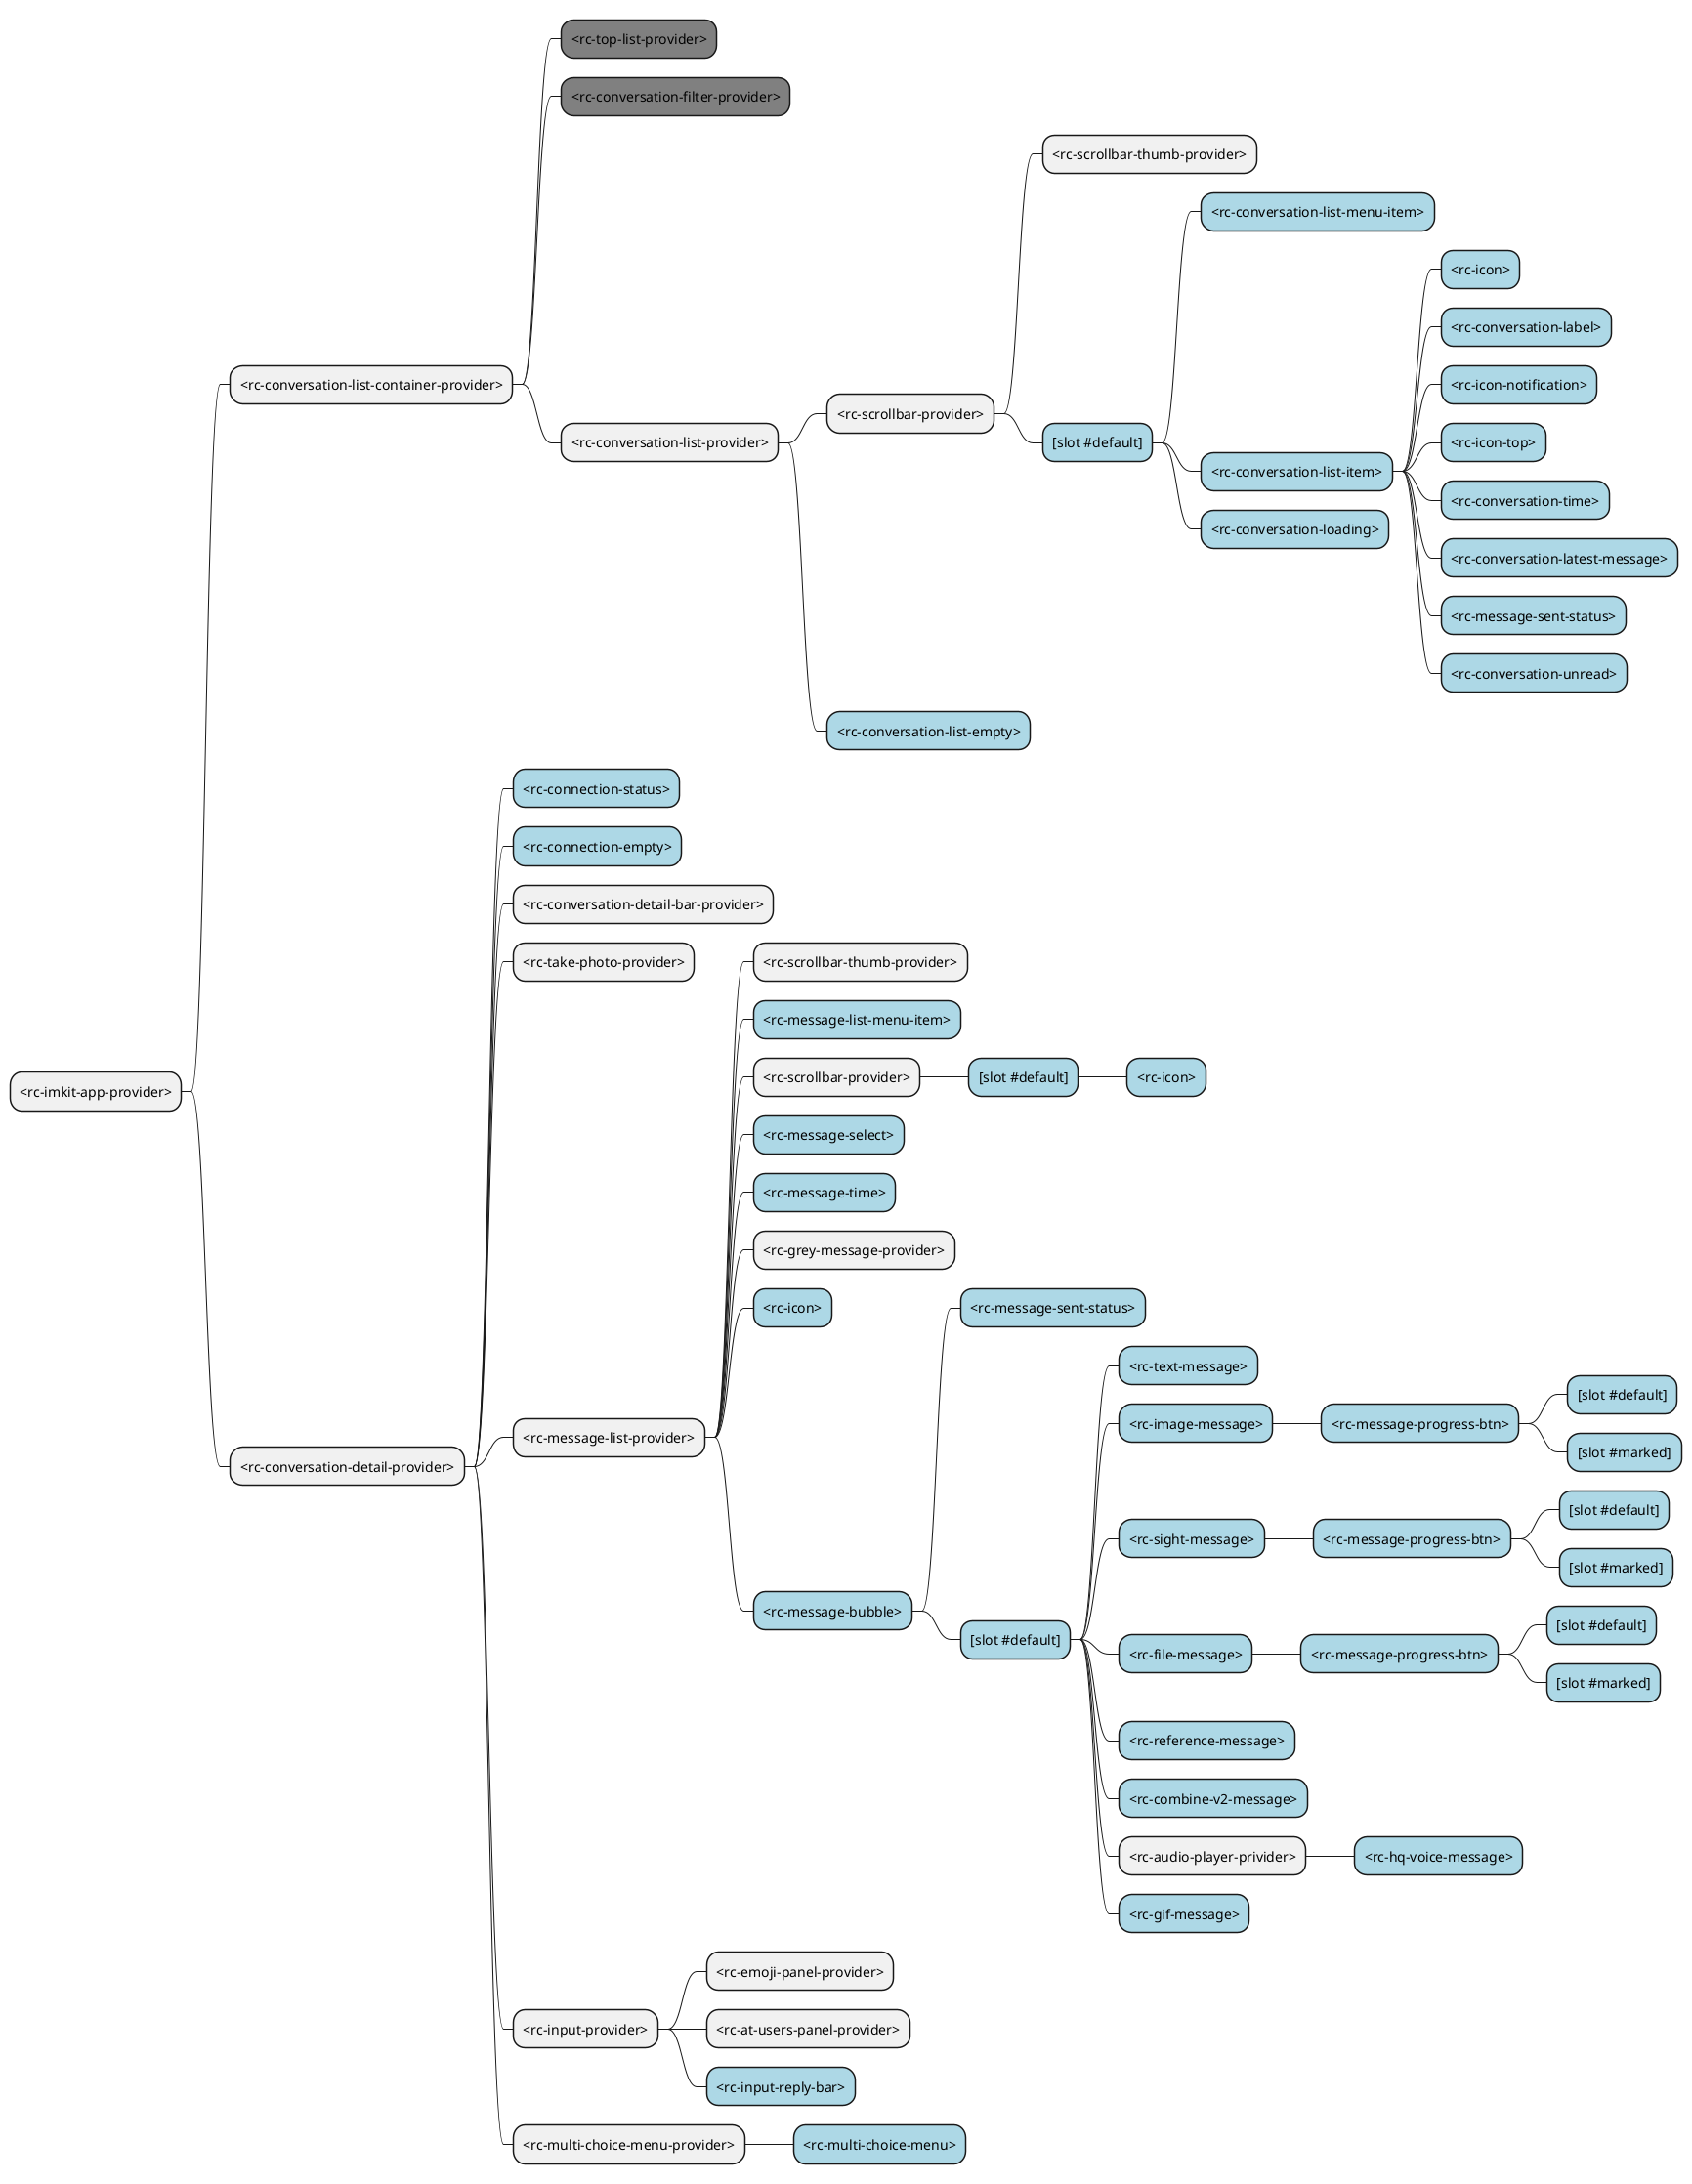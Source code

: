 @startmindmap components-tree

* <rc-imkit-app-provider>
** <rc-conversation-list-container-provider>
***[#Grey] <rc-top-list-provider>
***[#Grey] <rc-conversation-filter-provider>
*** <rc-conversation-list-provider>
**** <rc-scrollbar-provider>
***** <rc-scrollbar-thumb-provider>
*****[#LightBlue] [slot #default]
******[#LightBlue] <rc-conversation-list-menu-item>
******[#LightBlue] <rc-conversation-list-item>
*******[#LightBlue] <rc-icon>
*******[#LightBlue] <rc-conversation-label>
*******[#LightBlue] <rc-icon-notification>
*******[#LightBlue] <rc-icon-top>
*******[#LightBlue] <rc-conversation-time>
*******[#LightBlue] <rc-conversation-latest-message>
*******[#LightBlue] <rc-message-sent-status>
*******[#LightBlue] <rc-conversation-unread>
******[#LightBlue] <rc-conversation-loading>
****[#LightBlue] <rc-conversation-list-empty>
** <rc-conversation-detail-provider>
***[#LightBlue] <rc-connection-status>
***[#LightBlue] <rc-connection-empty>
*** <rc-conversation-detail-bar-provider>
*** <rc-take-photo-provider>
*** <rc-message-list-provider>
**** <rc-scrollbar-thumb-provider>
****[#LightBlue] <rc-message-list-menu-item>
**** <rc-scrollbar-provider>
*****[#LightBlue] [slot #default]
******[#LightBlue] <rc-icon>
****[#LightBlue] <rc-message-select>
****[#LightBlue] <rc-message-time>
**** <rc-grey-message-provider>
****[#LightBlue] <rc-icon>
****[#LightBlue] <rc-message-bubble>
*****[#LightBlue] <rc-message-sent-status>
*****[#LightBlue] [slot #default]
******[#LightBlue] <rc-text-message>
******[#LightBlue] <rc-image-message>
*******[#LightBlue] <rc-message-progress-btn>
********[#LightBlue] [slot #default]
********[#LightBlue] [slot #marked]
******[#LightBlue] <rc-sight-message>
*******[#LightBlue] <rc-message-progress-btn>
********[#LightBlue] [slot #default]
********[#LightBlue] [slot #marked]
******[#LightBlue] <rc-file-message>
*******[#LightBlue] <rc-message-progress-btn>
********[#LightBlue] [slot #default]
********[#LightBlue] [slot #marked]
******[#LightBlue] <rc-reference-message>
******[#LightBlue] <rc-combine-v2-message>
****** <rc-audio-player-privider>
*******[#LightBlue] <rc-hq-voice-message>
******[#LightBlue] <rc-gif-message>
*** <rc-input-provider>
**** <rc-emoji-panel-provider>
**** <rc-at-users-panel-provider>
****[#LightBlue] <rc-input-reply-bar>
*** <rc-multi-choice-menu-provider>
****[#LightBlue] <rc-multi-choice-menu>
@endmindmap